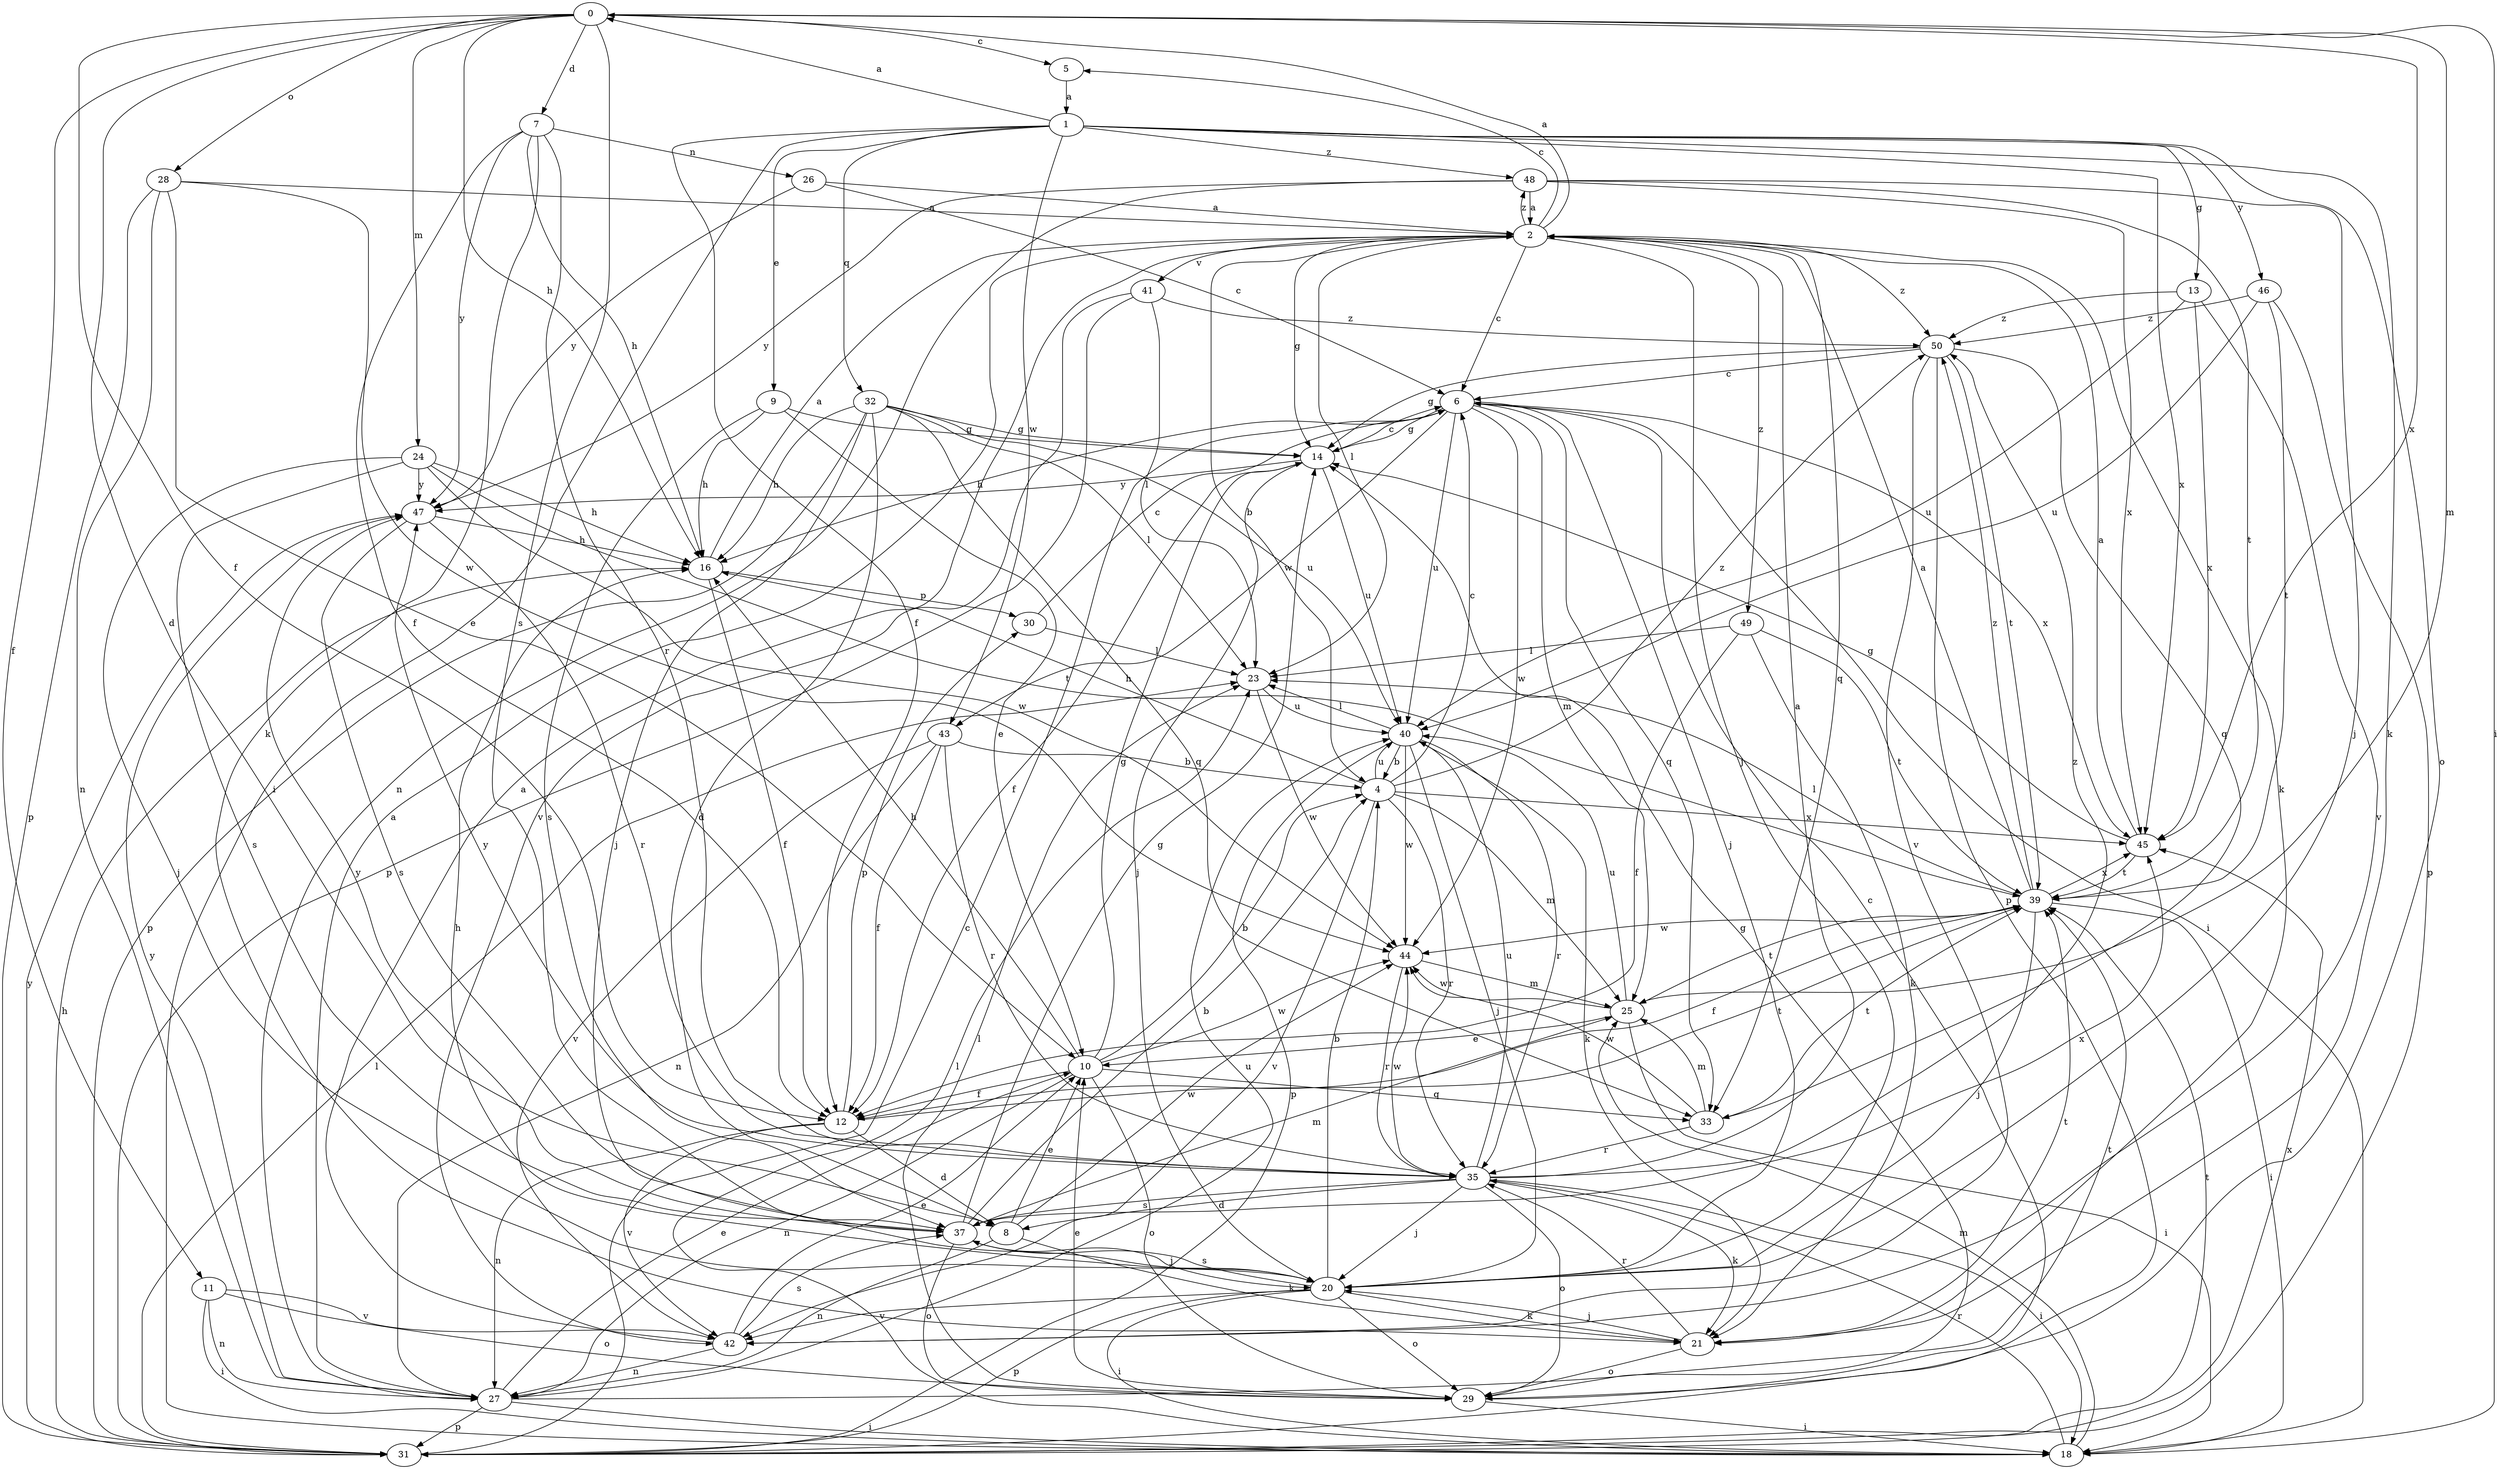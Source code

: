 strict digraph  {
0;
1;
2;
4;
5;
6;
7;
8;
9;
10;
11;
12;
13;
14;
16;
18;
20;
21;
23;
24;
25;
26;
27;
28;
29;
30;
31;
32;
33;
35;
37;
39;
40;
41;
42;
43;
44;
45;
46;
47;
48;
49;
50;
0 -> 5  [label=c];
0 -> 7  [label=d];
0 -> 8  [label=d];
0 -> 11  [label=f];
0 -> 12  [label=f];
0 -> 16  [label=h];
0 -> 18  [label=i];
0 -> 24  [label=m];
0 -> 25  [label=m];
0 -> 28  [label=o];
0 -> 37  [label=s];
0 -> 45  [label=x];
1 -> 0  [label=a];
1 -> 9  [label=e];
1 -> 12  [label=f];
1 -> 13  [label=g];
1 -> 18  [label=i];
1 -> 21  [label=k];
1 -> 29  [label=o];
1 -> 32  [label=q];
1 -> 43  [label=w];
1 -> 45  [label=x];
1 -> 46  [label=y];
1 -> 48  [label=z];
2 -> 0  [label=a];
2 -> 4  [label=b];
2 -> 5  [label=c];
2 -> 6  [label=c];
2 -> 14  [label=g];
2 -> 20  [label=j];
2 -> 21  [label=k];
2 -> 23  [label=l];
2 -> 33  [label=q];
2 -> 41  [label=v];
2 -> 48  [label=z];
2 -> 49  [label=z];
2 -> 50  [label=z];
4 -> 6  [label=c];
4 -> 16  [label=h];
4 -> 25  [label=m];
4 -> 35  [label=r];
4 -> 40  [label=u];
4 -> 42  [label=v];
4 -> 45  [label=x];
4 -> 50  [label=z];
5 -> 1  [label=a];
6 -> 14  [label=g];
6 -> 16  [label=h];
6 -> 18  [label=i];
6 -> 20  [label=j];
6 -> 25  [label=m];
6 -> 33  [label=q];
6 -> 40  [label=u];
6 -> 43  [label=w];
6 -> 44  [label=w];
6 -> 45  [label=x];
7 -> 12  [label=f];
7 -> 16  [label=h];
7 -> 21  [label=k];
7 -> 26  [label=n];
7 -> 35  [label=r];
7 -> 47  [label=y];
8 -> 10  [label=e];
8 -> 21  [label=k];
8 -> 27  [label=n];
8 -> 44  [label=w];
9 -> 10  [label=e];
9 -> 14  [label=g];
9 -> 16  [label=h];
9 -> 37  [label=s];
10 -> 4  [label=b];
10 -> 12  [label=f];
10 -> 14  [label=g];
10 -> 16  [label=h];
10 -> 27  [label=n];
10 -> 29  [label=o];
10 -> 33  [label=q];
10 -> 44  [label=w];
11 -> 18  [label=i];
11 -> 27  [label=n];
11 -> 29  [label=o];
11 -> 42  [label=v];
12 -> 8  [label=d];
12 -> 27  [label=n];
12 -> 30  [label=p];
12 -> 39  [label=t];
12 -> 42  [label=v];
13 -> 40  [label=u];
13 -> 42  [label=v];
13 -> 45  [label=x];
13 -> 50  [label=z];
14 -> 6  [label=c];
14 -> 12  [label=f];
14 -> 20  [label=j];
14 -> 40  [label=u];
14 -> 47  [label=y];
16 -> 2  [label=a];
16 -> 12  [label=f];
16 -> 30  [label=p];
18 -> 23  [label=l];
18 -> 25  [label=m];
18 -> 35  [label=r];
20 -> 4  [label=b];
20 -> 16  [label=h];
20 -> 18  [label=i];
20 -> 21  [label=k];
20 -> 29  [label=o];
20 -> 31  [label=p];
20 -> 37  [label=s];
20 -> 42  [label=v];
21 -> 20  [label=j];
21 -> 29  [label=o];
21 -> 35  [label=r];
21 -> 39  [label=t];
23 -> 40  [label=u];
23 -> 44  [label=w];
24 -> 16  [label=h];
24 -> 20  [label=j];
24 -> 37  [label=s];
24 -> 39  [label=t];
24 -> 44  [label=w];
24 -> 47  [label=y];
25 -> 10  [label=e];
25 -> 18  [label=i];
25 -> 39  [label=t];
25 -> 40  [label=u];
25 -> 44  [label=w];
26 -> 2  [label=a];
26 -> 6  [label=c];
26 -> 47  [label=y];
27 -> 2  [label=a];
27 -> 10  [label=e];
27 -> 18  [label=i];
27 -> 31  [label=p];
27 -> 39  [label=t];
27 -> 40  [label=u];
27 -> 47  [label=y];
28 -> 2  [label=a];
28 -> 10  [label=e];
28 -> 27  [label=n];
28 -> 31  [label=p];
28 -> 44  [label=w];
29 -> 6  [label=c];
29 -> 10  [label=e];
29 -> 14  [label=g];
29 -> 18  [label=i];
29 -> 23  [label=l];
30 -> 6  [label=c];
30 -> 23  [label=l];
31 -> 6  [label=c];
31 -> 16  [label=h];
31 -> 23  [label=l];
31 -> 39  [label=t];
31 -> 45  [label=x];
31 -> 47  [label=y];
32 -> 8  [label=d];
32 -> 14  [label=g];
32 -> 16  [label=h];
32 -> 20  [label=j];
32 -> 23  [label=l];
32 -> 31  [label=p];
32 -> 33  [label=q];
32 -> 40  [label=u];
33 -> 25  [label=m];
33 -> 35  [label=r];
33 -> 39  [label=t];
33 -> 44  [label=w];
35 -> 2  [label=a];
35 -> 8  [label=d];
35 -> 18  [label=i];
35 -> 20  [label=j];
35 -> 21  [label=k];
35 -> 29  [label=o];
35 -> 37  [label=s];
35 -> 40  [label=u];
35 -> 44  [label=w];
35 -> 47  [label=y];
35 -> 50  [label=z];
37 -> 4  [label=b];
37 -> 14  [label=g];
37 -> 20  [label=j];
37 -> 25  [label=m];
37 -> 29  [label=o];
37 -> 45  [label=x];
37 -> 47  [label=y];
39 -> 2  [label=a];
39 -> 12  [label=f];
39 -> 18  [label=i];
39 -> 20  [label=j];
39 -> 23  [label=l];
39 -> 44  [label=w];
39 -> 45  [label=x];
39 -> 50  [label=z];
40 -> 4  [label=b];
40 -> 20  [label=j];
40 -> 21  [label=k];
40 -> 23  [label=l];
40 -> 31  [label=p];
40 -> 35  [label=r];
40 -> 44  [label=w];
41 -> 23  [label=l];
41 -> 31  [label=p];
41 -> 42  [label=v];
41 -> 50  [label=z];
42 -> 2  [label=a];
42 -> 10  [label=e];
42 -> 27  [label=n];
42 -> 37  [label=s];
43 -> 4  [label=b];
43 -> 12  [label=f];
43 -> 27  [label=n];
43 -> 35  [label=r];
43 -> 42  [label=v];
44 -> 25  [label=m];
44 -> 35  [label=r];
45 -> 2  [label=a];
45 -> 14  [label=g];
45 -> 39  [label=t];
46 -> 31  [label=p];
46 -> 39  [label=t];
46 -> 40  [label=u];
46 -> 50  [label=z];
47 -> 16  [label=h];
47 -> 35  [label=r];
47 -> 37  [label=s];
48 -> 2  [label=a];
48 -> 20  [label=j];
48 -> 27  [label=n];
48 -> 39  [label=t];
48 -> 45  [label=x];
48 -> 47  [label=y];
49 -> 12  [label=f];
49 -> 21  [label=k];
49 -> 23  [label=l];
49 -> 39  [label=t];
50 -> 6  [label=c];
50 -> 14  [label=g];
50 -> 31  [label=p];
50 -> 33  [label=q];
50 -> 39  [label=t];
50 -> 42  [label=v];
}
